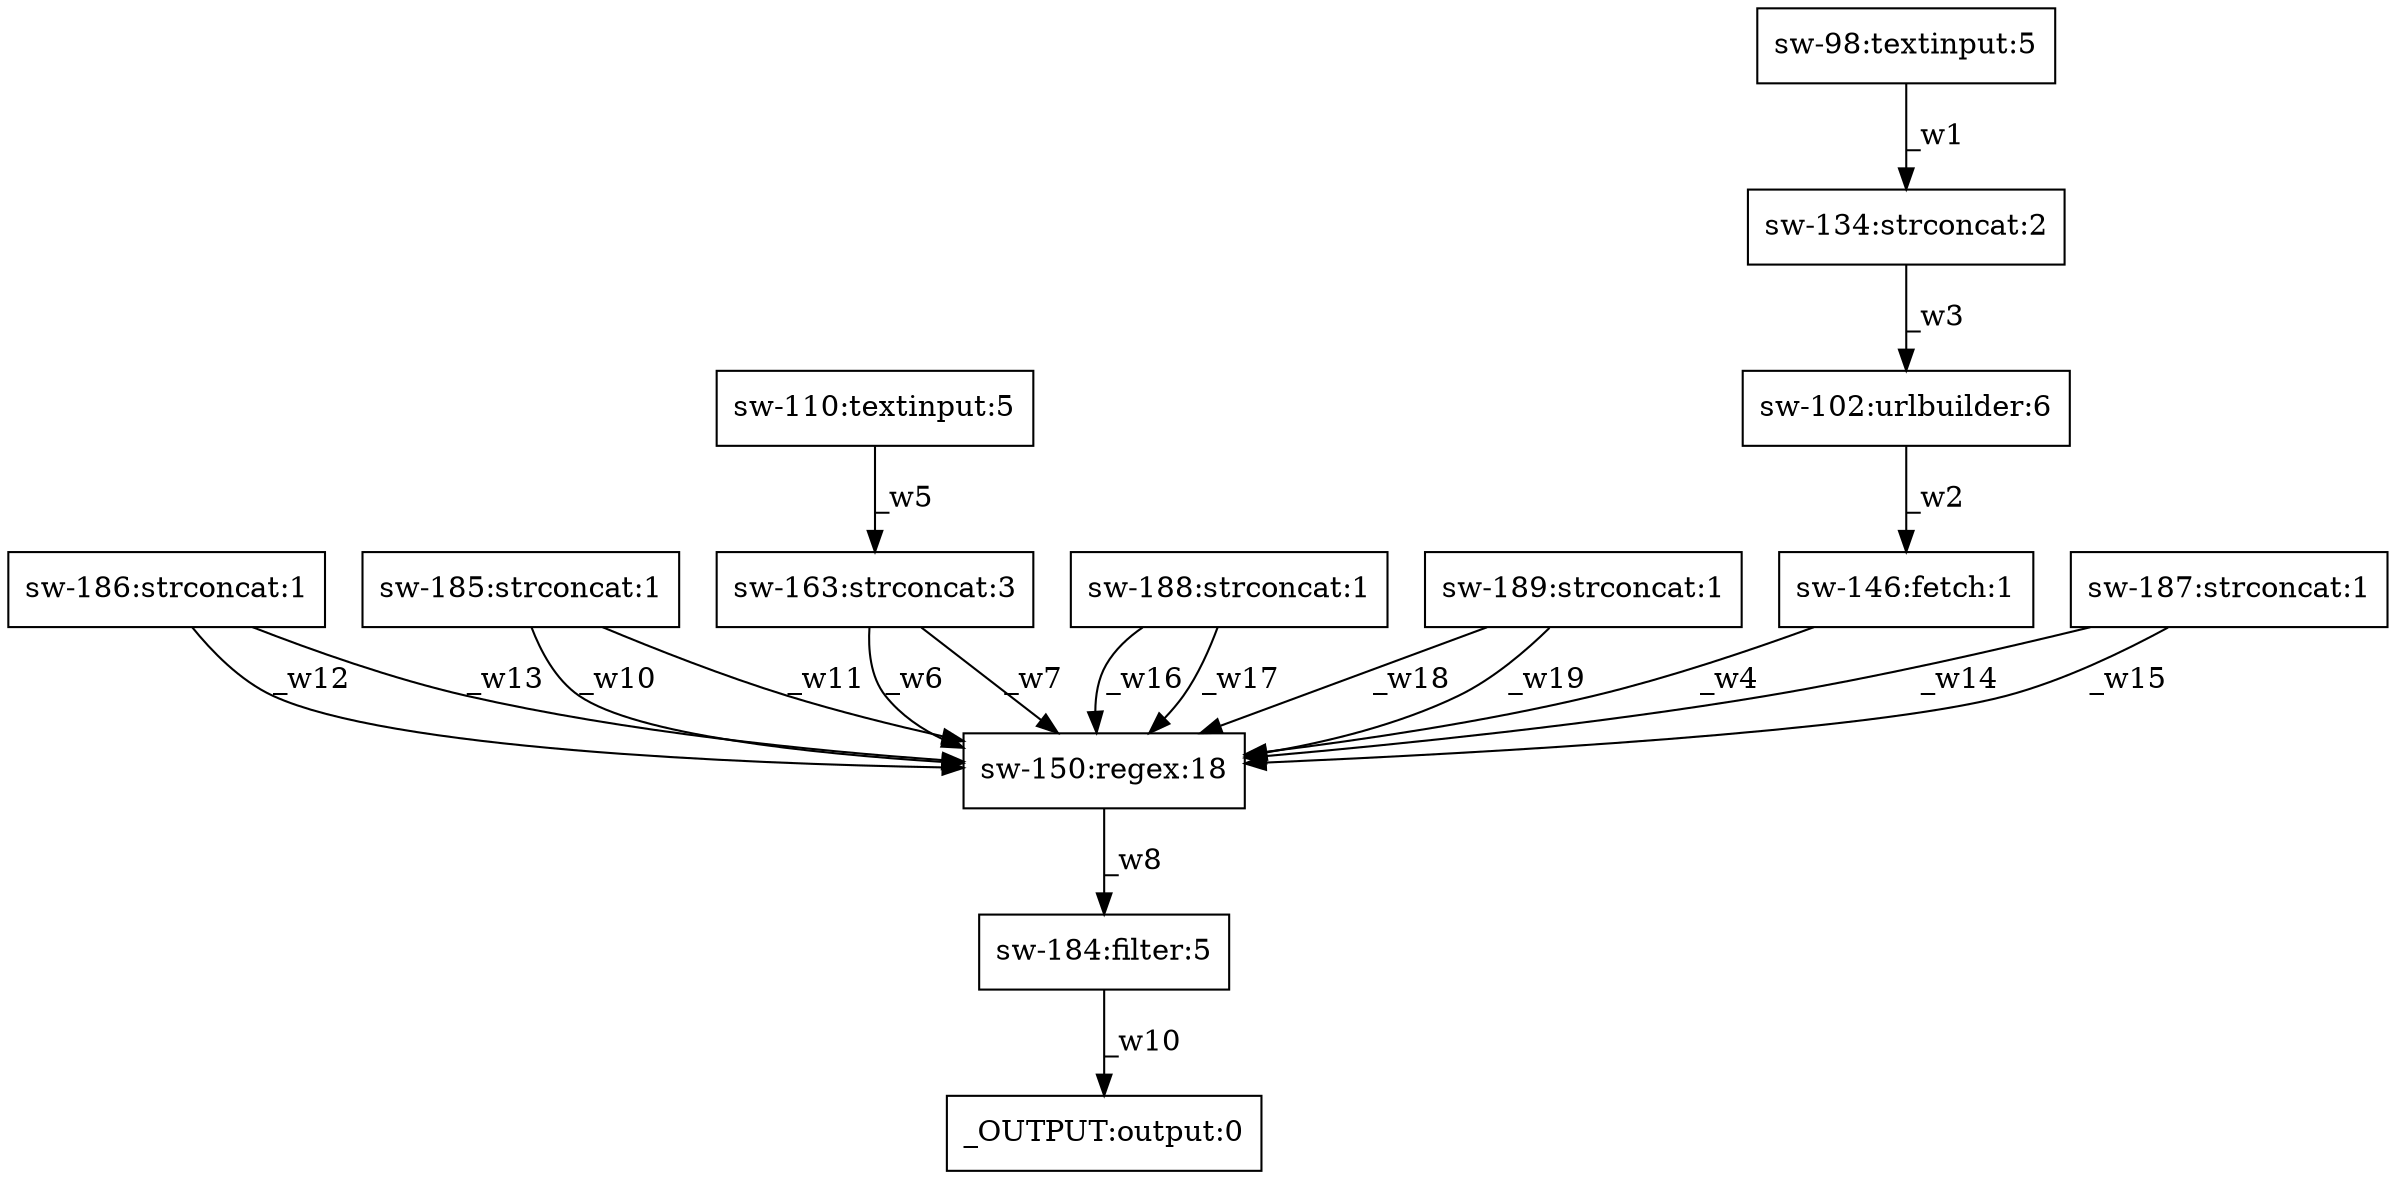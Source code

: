 digraph test1 { node [shape=box] "_OUTPUT" [label="_OUTPUT:output:0"];"sw-186" [label="sw-186:strconcat:1"];"sw-185" [label="sw-185:strconcat:1"];"sw-163" [label="sw-163:strconcat:3"];"sw-184" [label="sw-184:filter:5"];"sw-150" [label="sw-150:regex:18"];"sw-98" [label="sw-98:textinput:5"];"sw-134" [label="sw-134:strconcat:2"];"sw-110" [label="sw-110:textinput:5"];"sw-102" [label="sw-102:urlbuilder:6"];"sw-188" [label="sw-188:strconcat:1"];"sw-189" [label="sw-189:strconcat:1"];"sw-146" [label="sw-146:fetch:1"];"sw-187" [label="sw-187:strconcat:1"];"sw-98" -> "sw-134" [label="_w1"];"sw-102" -> "sw-146" [label="_w2"];"sw-134" -> "sw-102" [label="_w3"];"sw-146" -> "sw-150" [label="_w4"];"sw-110" -> "sw-163" [label="_w5"];"sw-163" -> "sw-150" [label="_w6"];"sw-163" -> "sw-150" [label="_w7"];"sw-150" -> "sw-184" [label="_w8"];"sw-184" -> "_OUTPUT" [label="_w10"];"sw-185" -> "sw-150" [label="_w10"];"sw-185" -> "sw-150" [label="_w11"];"sw-186" -> "sw-150" [label="_w12"];"sw-186" -> "sw-150" [label="_w13"];"sw-187" -> "sw-150" [label="_w14"];"sw-187" -> "sw-150" [label="_w15"];"sw-188" -> "sw-150" [label="_w16"];"sw-188" -> "sw-150" [label="_w17"];"sw-189" -> "sw-150" [label="_w18"];"sw-189" -> "sw-150" [label="_w19"];}